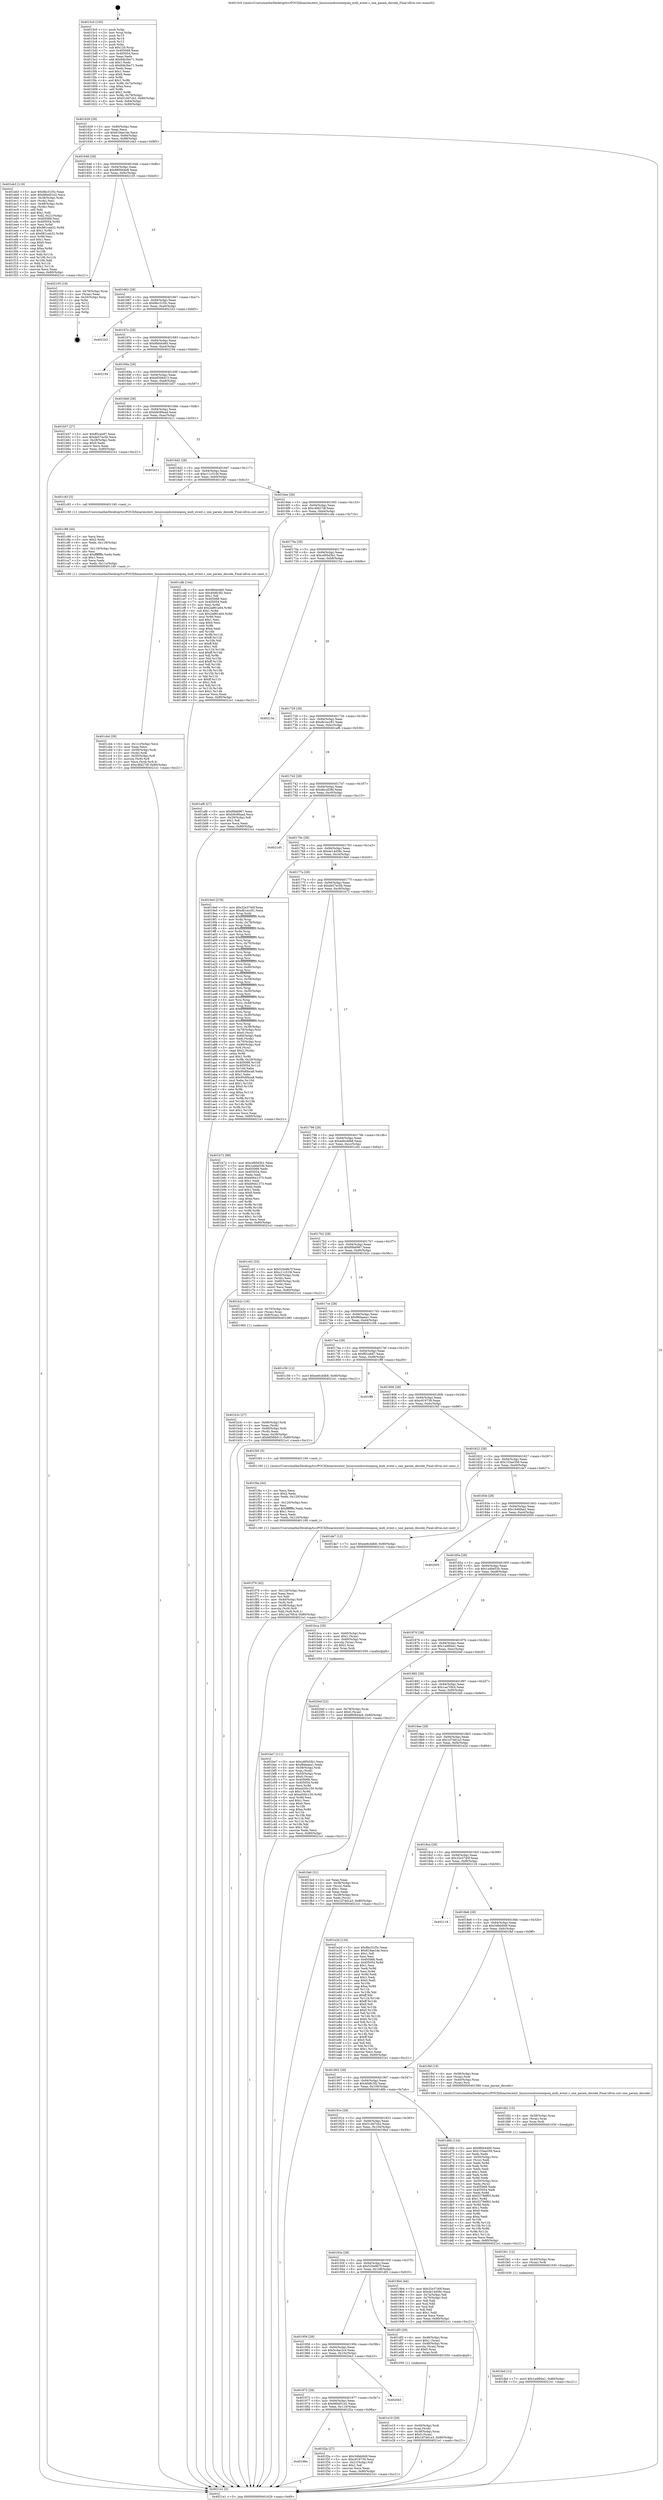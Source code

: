digraph "0x4015c0" {
  label = "0x4015c0 (/mnt/c/Users/mathe/Desktop/tcc/POCII/binaries/extr_linuxsoundcoreseqseq_midi_event.c_one_param_decode_Final-ollvm.out::main(0))"
  labelloc = "t"
  node[shape=record]

  Entry [label="",width=0.3,height=0.3,shape=circle,fillcolor=black,style=filled]
  "0x401629" [label="{
     0x401629 [29]\l
     | [instrs]\l
     &nbsp;&nbsp;0x401629 \<+3\>: mov -0x80(%rbp),%eax\l
     &nbsp;&nbsp;0x40162c \<+2\>: mov %eax,%ecx\l
     &nbsp;&nbsp;0x40162e \<+6\>: sub $0x818ae1de,%ecx\l
     &nbsp;&nbsp;0x401634 \<+6\>: mov %eax,-0x94(%rbp)\l
     &nbsp;&nbsp;0x40163a \<+6\>: mov %ecx,-0x98(%rbp)\l
     &nbsp;&nbsp;0x401640 \<+6\>: je 0000000000401eb3 \<main+0x8f3\>\l
  }"]
  "0x401eb3" [label="{
     0x401eb3 [119]\l
     | [instrs]\l
     &nbsp;&nbsp;0x401eb3 \<+5\>: mov $0x8bc31f3c,%eax\l
     &nbsp;&nbsp;0x401eb8 \<+5\>: mov $0x66bd51e2,%ecx\l
     &nbsp;&nbsp;0x401ebd \<+4\>: mov -0x38(%rbp),%rdx\l
     &nbsp;&nbsp;0x401ec1 \<+2\>: mov (%rdx),%esi\l
     &nbsp;&nbsp;0x401ec3 \<+4\>: mov -0x48(%rbp),%rdx\l
     &nbsp;&nbsp;0x401ec7 \<+2\>: cmp (%rdx),%esi\l
     &nbsp;&nbsp;0x401ec9 \<+4\>: setl %dil\l
     &nbsp;&nbsp;0x401ecd \<+4\>: and $0x1,%dil\l
     &nbsp;&nbsp;0x401ed1 \<+4\>: mov %dil,-0x21(%rbp)\l
     &nbsp;&nbsp;0x401ed5 \<+7\>: mov 0x405068,%esi\l
     &nbsp;&nbsp;0x401edc \<+8\>: mov 0x405054,%r8d\l
     &nbsp;&nbsp;0x401ee4 \<+3\>: mov %esi,%r9d\l
     &nbsp;&nbsp;0x401ee7 \<+7\>: add $0x981cab32,%r9d\l
     &nbsp;&nbsp;0x401eee \<+4\>: sub $0x1,%r9d\l
     &nbsp;&nbsp;0x401ef2 \<+7\>: sub $0x981cab32,%r9d\l
     &nbsp;&nbsp;0x401ef9 \<+4\>: imul %r9d,%esi\l
     &nbsp;&nbsp;0x401efd \<+3\>: and $0x1,%esi\l
     &nbsp;&nbsp;0x401f00 \<+3\>: cmp $0x0,%esi\l
     &nbsp;&nbsp;0x401f03 \<+4\>: sete %dil\l
     &nbsp;&nbsp;0x401f07 \<+4\>: cmp $0xa,%r8d\l
     &nbsp;&nbsp;0x401f0b \<+4\>: setl %r10b\l
     &nbsp;&nbsp;0x401f0f \<+3\>: mov %dil,%r11b\l
     &nbsp;&nbsp;0x401f12 \<+3\>: and %r10b,%r11b\l
     &nbsp;&nbsp;0x401f15 \<+3\>: xor %r10b,%dil\l
     &nbsp;&nbsp;0x401f18 \<+3\>: or %dil,%r11b\l
     &nbsp;&nbsp;0x401f1b \<+4\>: test $0x1,%r11b\l
     &nbsp;&nbsp;0x401f1f \<+3\>: cmovne %ecx,%eax\l
     &nbsp;&nbsp;0x401f22 \<+3\>: mov %eax,-0x80(%rbp)\l
     &nbsp;&nbsp;0x401f25 \<+5\>: jmp 00000000004021e1 \<main+0xc21\>\l
  }"]
  "0x401646" [label="{
     0x401646 [28]\l
     | [instrs]\l
     &nbsp;&nbsp;0x401646 \<+5\>: jmp 000000000040164b \<main+0x8b\>\l
     &nbsp;&nbsp;0x40164b \<+6\>: mov -0x94(%rbp),%eax\l
     &nbsp;&nbsp;0x401651 \<+5\>: sub $0x880944e8,%eax\l
     &nbsp;&nbsp;0x401656 \<+6\>: mov %eax,-0x9c(%rbp)\l
     &nbsp;&nbsp;0x40165c \<+6\>: je 0000000000402105 \<main+0xb45\>\l
  }"]
  Exit [label="",width=0.3,height=0.3,shape=circle,fillcolor=black,style=filled,peripheries=2]
  "0x402105" [label="{
     0x402105 [19]\l
     | [instrs]\l
     &nbsp;&nbsp;0x402105 \<+4\>: mov -0x78(%rbp),%rax\l
     &nbsp;&nbsp;0x402109 \<+2\>: mov (%rax),%eax\l
     &nbsp;&nbsp;0x40210b \<+4\>: lea -0x20(%rbp),%rsp\l
     &nbsp;&nbsp;0x40210f \<+1\>: pop %rbx\l
     &nbsp;&nbsp;0x402110 \<+2\>: pop %r12\l
     &nbsp;&nbsp;0x402112 \<+2\>: pop %r14\l
     &nbsp;&nbsp;0x402114 \<+2\>: pop %r15\l
     &nbsp;&nbsp;0x402116 \<+1\>: pop %rbp\l
     &nbsp;&nbsp;0x402117 \<+1\>: ret\l
  }"]
  "0x401662" [label="{
     0x401662 [28]\l
     | [instrs]\l
     &nbsp;&nbsp;0x401662 \<+5\>: jmp 0000000000401667 \<main+0xa7\>\l
     &nbsp;&nbsp;0x401667 \<+6\>: mov -0x94(%rbp),%eax\l
     &nbsp;&nbsp;0x40166d \<+5\>: sub $0x8bc31f3c,%eax\l
     &nbsp;&nbsp;0x401672 \<+6\>: mov %eax,-0xa0(%rbp)\l
     &nbsp;&nbsp;0x401678 \<+6\>: je 00000000004021b3 \<main+0xbf3\>\l
  }"]
  "0x401fed" [label="{
     0x401fed [12]\l
     | [instrs]\l
     &nbsp;&nbsp;0x401fed \<+7\>: movl $0x1a4f94a1,-0x80(%rbp)\l
     &nbsp;&nbsp;0x401ff4 \<+5\>: jmp 00000000004021e1 \<main+0xc21\>\l
  }"]
  "0x4021b3" [label="{
     0x4021b3\l
  }", style=dashed]
  "0x40167e" [label="{
     0x40167e [28]\l
     | [instrs]\l
     &nbsp;&nbsp;0x40167e \<+5\>: jmp 0000000000401683 \<main+0xc3\>\l
     &nbsp;&nbsp;0x401683 \<+6\>: mov -0x94(%rbp),%eax\l
     &nbsp;&nbsp;0x401689 \<+5\>: sub $0x9fd44460,%eax\l
     &nbsp;&nbsp;0x40168e \<+6\>: mov %eax,-0xa4(%rbp)\l
     &nbsp;&nbsp;0x401694 \<+6\>: je 0000000000402194 \<main+0xbd4\>\l
  }"]
  "0x401fe1" [label="{
     0x401fe1 [12]\l
     | [instrs]\l
     &nbsp;&nbsp;0x401fe1 \<+4\>: mov -0x40(%rbp),%rax\l
     &nbsp;&nbsp;0x401fe5 \<+3\>: mov (%rax),%rdi\l
     &nbsp;&nbsp;0x401fe8 \<+5\>: call 0000000000401030 \<free@plt\>\l
     | [calls]\l
     &nbsp;&nbsp;0x401030 \{1\} (unknown)\l
  }"]
  "0x402194" [label="{
     0x402194\l
  }", style=dashed]
  "0x40169a" [label="{
     0x40169a [28]\l
     | [instrs]\l
     &nbsp;&nbsp;0x40169a \<+5\>: jmp 000000000040169f \<main+0xdf\>\l
     &nbsp;&nbsp;0x40169f \<+6\>: mov -0x94(%rbp),%eax\l
     &nbsp;&nbsp;0x4016a5 \<+5\>: sub $0xb8566d13,%eax\l
     &nbsp;&nbsp;0x4016aa \<+6\>: mov %eax,-0xa8(%rbp)\l
     &nbsp;&nbsp;0x4016b0 \<+6\>: je 0000000000401b57 \<main+0x597\>\l
  }"]
  "0x401fd2" [label="{
     0x401fd2 [15]\l
     | [instrs]\l
     &nbsp;&nbsp;0x401fd2 \<+4\>: mov -0x58(%rbp),%rax\l
     &nbsp;&nbsp;0x401fd6 \<+3\>: mov (%rax),%rax\l
     &nbsp;&nbsp;0x401fd9 \<+3\>: mov %rax,%rdi\l
     &nbsp;&nbsp;0x401fdc \<+5\>: call 0000000000401030 \<free@plt\>\l
     | [calls]\l
     &nbsp;&nbsp;0x401030 \{1\} (unknown)\l
  }"]
  "0x401b57" [label="{
     0x401b57 [27]\l
     | [instrs]\l
     &nbsp;&nbsp;0x401b57 \<+5\>: mov $0xff2ceb87,%eax\l
     &nbsp;&nbsp;0x401b5c \<+5\>: mov $0xde57ec5b,%ecx\l
     &nbsp;&nbsp;0x401b61 \<+3\>: mov -0x28(%rbp),%edx\l
     &nbsp;&nbsp;0x401b64 \<+3\>: cmp $0x0,%edx\l
     &nbsp;&nbsp;0x401b67 \<+3\>: cmove %ecx,%eax\l
     &nbsp;&nbsp;0x401b6a \<+3\>: mov %eax,-0x80(%rbp)\l
     &nbsp;&nbsp;0x401b6d \<+5\>: jmp 00000000004021e1 \<main+0xc21\>\l
  }"]
  "0x4016b6" [label="{
     0x4016b6 [28]\l
     | [instrs]\l
     &nbsp;&nbsp;0x4016b6 \<+5\>: jmp 00000000004016bb \<main+0xfb\>\l
     &nbsp;&nbsp;0x4016bb \<+6\>: mov -0x94(%rbp),%eax\l
     &nbsp;&nbsp;0x4016c1 \<+5\>: sub $0xb9c89aad,%eax\l
     &nbsp;&nbsp;0x4016c6 \<+6\>: mov %eax,-0xac(%rbp)\l
     &nbsp;&nbsp;0x4016cc \<+6\>: je 0000000000401b11 \<main+0x551\>\l
  }"]
  "0x401f76" [label="{
     0x401f76 [42]\l
     | [instrs]\l
     &nbsp;&nbsp;0x401f76 \<+6\>: mov -0x124(%rbp),%ecx\l
     &nbsp;&nbsp;0x401f7c \<+3\>: imul %eax,%ecx\l
     &nbsp;&nbsp;0x401f7f \<+3\>: mov %cl,%dil\l
     &nbsp;&nbsp;0x401f82 \<+4\>: mov -0x40(%rbp),%r8\l
     &nbsp;&nbsp;0x401f86 \<+3\>: mov (%r8),%r8\l
     &nbsp;&nbsp;0x401f89 \<+4\>: mov -0x38(%rbp),%r9\l
     &nbsp;&nbsp;0x401f8d \<+3\>: movslq (%r9),%r9\l
     &nbsp;&nbsp;0x401f90 \<+4\>: mov %dil,(%r8,%r9,1)\l
     &nbsp;&nbsp;0x401f94 \<+7\>: movl $0x1aa70fc4,-0x80(%rbp)\l
     &nbsp;&nbsp;0x401f9b \<+5\>: jmp 00000000004021e1 \<main+0xc21\>\l
  }"]
  "0x401b11" [label="{
     0x401b11\l
  }", style=dashed]
  "0x4016d2" [label="{
     0x4016d2 [28]\l
     | [instrs]\l
     &nbsp;&nbsp;0x4016d2 \<+5\>: jmp 00000000004016d7 \<main+0x117\>\l
     &nbsp;&nbsp;0x4016d7 \<+6\>: mov -0x94(%rbp),%eax\l
     &nbsp;&nbsp;0x4016dd \<+5\>: sub $0xc11c51fd,%eax\l
     &nbsp;&nbsp;0x4016e2 \<+6\>: mov %eax,-0xb0(%rbp)\l
     &nbsp;&nbsp;0x4016e8 \<+6\>: je 0000000000401c83 \<main+0x6c3\>\l
  }"]
  "0x401f4a" [label="{
     0x401f4a [44]\l
     | [instrs]\l
     &nbsp;&nbsp;0x401f4a \<+2\>: xor %ecx,%ecx\l
     &nbsp;&nbsp;0x401f4c \<+5\>: mov $0x2,%edx\l
     &nbsp;&nbsp;0x401f51 \<+6\>: mov %edx,-0x120(%rbp)\l
     &nbsp;&nbsp;0x401f57 \<+1\>: cltd\l
     &nbsp;&nbsp;0x401f58 \<+6\>: mov -0x120(%rbp),%esi\l
     &nbsp;&nbsp;0x401f5e \<+2\>: idiv %esi\l
     &nbsp;&nbsp;0x401f60 \<+6\>: imul $0xfffffffe,%edx,%edx\l
     &nbsp;&nbsp;0x401f66 \<+3\>: sub $0x1,%ecx\l
     &nbsp;&nbsp;0x401f69 \<+2\>: sub %ecx,%edx\l
     &nbsp;&nbsp;0x401f6b \<+6\>: mov %edx,-0x124(%rbp)\l
     &nbsp;&nbsp;0x401f71 \<+5\>: call 0000000000401160 \<next_i\>\l
     | [calls]\l
     &nbsp;&nbsp;0x401160 \{1\} (/mnt/c/Users/mathe/Desktop/tcc/POCII/binaries/extr_linuxsoundcoreseqseq_midi_event.c_one_param_decode_Final-ollvm.out::next_i)\l
  }"]
  "0x401c83" [label="{
     0x401c83 [5]\l
     | [instrs]\l
     &nbsp;&nbsp;0x401c83 \<+5\>: call 0000000000401160 \<next_i\>\l
     | [calls]\l
     &nbsp;&nbsp;0x401160 \{1\} (/mnt/c/Users/mathe/Desktop/tcc/POCII/binaries/extr_linuxsoundcoreseqseq_midi_event.c_one_param_decode_Final-ollvm.out::next_i)\l
  }"]
  "0x4016ee" [label="{
     0x4016ee [28]\l
     | [instrs]\l
     &nbsp;&nbsp;0x4016ee \<+5\>: jmp 00000000004016f3 \<main+0x133\>\l
     &nbsp;&nbsp;0x4016f3 \<+6\>: mov -0x94(%rbp),%eax\l
     &nbsp;&nbsp;0x4016f9 \<+5\>: sub $0xc4fd27df,%eax\l
     &nbsp;&nbsp;0x4016fe \<+6\>: mov %eax,-0xb4(%rbp)\l
     &nbsp;&nbsp;0x401704 \<+6\>: je 0000000000401cdb \<main+0x71b\>\l
  }"]
  "0x40198e" [label="{
     0x40198e\l
  }", style=dashed]
  "0x401cdb" [label="{
     0x401cdb [144]\l
     | [instrs]\l
     &nbsp;&nbsp;0x401cdb \<+5\>: mov $0x9fd44460,%eax\l
     &nbsp;&nbsp;0x401ce0 \<+5\>: mov $0x40dfc3f2,%ecx\l
     &nbsp;&nbsp;0x401ce5 \<+2\>: mov $0x1,%dl\l
     &nbsp;&nbsp;0x401ce7 \<+7\>: mov 0x405068,%esi\l
     &nbsp;&nbsp;0x401cee \<+7\>: mov 0x405054,%edi\l
     &nbsp;&nbsp;0x401cf5 \<+3\>: mov %esi,%r8d\l
     &nbsp;&nbsp;0x401cf8 \<+7\>: add $0x2a861a04,%r8d\l
     &nbsp;&nbsp;0x401cff \<+4\>: sub $0x1,%r8d\l
     &nbsp;&nbsp;0x401d03 \<+7\>: sub $0x2a861a04,%r8d\l
     &nbsp;&nbsp;0x401d0a \<+4\>: imul %r8d,%esi\l
     &nbsp;&nbsp;0x401d0e \<+3\>: and $0x1,%esi\l
     &nbsp;&nbsp;0x401d11 \<+3\>: cmp $0x0,%esi\l
     &nbsp;&nbsp;0x401d14 \<+4\>: sete %r9b\l
     &nbsp;&nbsp;0x401d18 \<+3\>: cmp $0xa,%edi\l
     &nbsp;&nbsp;0x401d1b \<+4\>: setl %r10b\l
     &nbsp;&nbsp;0x401d1f \<+3\>: mov %r9b,%r11b\l
     &nbsp;&nbsp;0x401d22 \<+4\>: xor $0xff,%r11b\l
     &nbsp;&nbsp;0x401d26 \<+3\>: mov %r10b,%bl\l
     &nbsp;&nbsp;0x401d29 \<+3\>: xor $0xff,%bl\l
     &nbsp;&nbsp;0x401d2c \<+3\>: xor $0x1,%dl\l
     &nbsp;&nbsp;0x401d2f \<+3\>: mov %r11b,%r14b\l
     &nbsp;&nbsp;0x401d32 \<+4\>: and $0xff,%r14b\l
     &nbsp;&nbsp;0x401d36 \<+3\>: and %dl,%r9b\l
     &nbsp;&nbsp;0x401d39 \<+3\>: mov %bl,%r15b\l
     &nbsp;&nbsp;0x401d3c \<+4\>: and $0xff,%r15b\l
     &nbsp;&nbsp;0x401d40 \<+3\>: and %dl,%r10b\l
     &nbsp;&nbsp;0x401d43 \<+3\>: or %r9b,%r14b\l
     &nbsp;&nbsp;0x401d46 \<+3\>: or %r10b,%r15b\l
     &nbsp;&nbsp;0x401d49 \<+3\>: xor %r15b,%r14b\l
     &nbsp;&nbsp;0x401d4c \<+3\>: or %bl,%r11b\l
     &nbsp;&nbsp;0x401d4f \<+4\>: xor $0xff,%r11b\l
     &nbsp;&nbsp;0x401d53 \<+3\>: or $0x1,%dl\l
     &nbsp;&nbsp;0x401d56 \<+3\>: and %dl,%r11b\l
     &nbsp;&nbsp;0x401d59 \<+3\>: or %r11b,%r14b\l
     &nbsp;&nbsp;0x401d5c \<+4\>: test $0x1,%r14b\l
     &nbsp;&nbsp;0x401d60 \<+3\>: cmovne %ecx,%eax\l
     &nbsp;&nbsp;0x401d63 \<+3\>: mov %eax,-0x80(%rbp)\l
     &nbsp;&nbsp;0x401d66 \<+5\>: jmp 00000000004021e1 \<main+0xc21\>\l
  }"]
  "0x40170a" [label="{
     0x40170a [28]\l
     | [instrs]\l
     &nbsp;&nbsp;0x40170a \<+5\>: jmp 000000000040170f \<main+0x14f\>\l
     &nbsp;&nbsp;0x40170f \<+6\>: mov -0x94(%rbp),%eax\l
     &nbsp;&nbsp;0x401715 \<+5\>: sub $0xcd95d3b1,%eax\l
     &nbsp;&nbsp;0x40171a \<+6\>: mov %eax,-0xb8(%rbp)\l
     &nbsp;&nbsp;0x401720 \<+6\>: je 000000000040215a \<main+0xb9a\>\l
  }"]
  "0x401f2a" [label="{
     0x401f2a [27]\l
     | [instrs]\l
     &nbsp;&nbsp;0x401f2a \<+5\>: mov $0x34feb949,%eax\l
     &nbsp;&nbsp;0x401f2f \<+5\>: mov $0xc919739,%ecx\l
     &nbsp;&nbsp;0x401f34 \<+3\>: mov -0x21(%rbp),%dl\l
     &nbsp;&nbsp;0x401f37 \<+3\>: test $0x1,%dl\l
     &nbsp;&nbsp;0x401f3a \<+3\>: cmovne %ecx,%eax\l
     &nbsp;&nbsp;0x401f3d \<+3\>: mov %eax,-0x80(%rbp)\l
     &nbsp;&nbsp;0x401f40 \<+5\>: jmp 00000000004021e1 \<main+0xc21\>\l
  }"]
  "0x40215a" [label="{
     0x40215a\l
  }", style=dashed]
  "0x401726" [label="{
     0x401726 [28]\l
     | [instrs]\l
     &nbsp;&nbsp;0x401726 \<+5\>: jmp 000000000040172b \<main+0x16b\>\l
     &nbsp;&nbsp;0x40172b \<+6\>: mov -0x94(%rbp),%eax\l
     &nbsp;&nbsp;0x401731 \<+5\>: sub $0xdb1ecc81,%eax\l
     &nbsp;&nbsp;0x401736 \<+6\>: mov %eax,-0xbc(%rbp)\l
     &nbsp;&nbsp;0x40173c \<+6\>: je 0000000000401af6 \<main+0x536\>\l
  }"]
  "0x401972" [label="{
     0x401972 [28]\l
     | [instrs]\l
     &nbsp;&nbsp;0x401972 \<+5\>: jmp 0000000000401977 \<main+0x3b7\>\l
     &nbsp;&nbsp;0x401977 \<+6\>: mov -0x94(%rbp),%eax\l
     &nbsp;&nbsp;0x40197d \<+5\>: sub $0x66bd51e2,%eax\l
     &nbsp;&nbsp;0x401982 \<+6\>: mov %eax,-0x110(%rbp)\l
     &nbsp;&nbsp;0x401988 \<+6\>: je 0000000000401f2a \<main+0x96a\>\l
  }"]
  "0x401af6" [label="{
     0x401af6 [27]\l
     | [instrs]\l
     &nbsp;&nbsp;0x401af6 \<+5\>: mov $0xf0fa6967,%eax\l
     &nbsp;&nbsp;0x401afb \<+5\>: mov $0xb9c89aad,%ecx\l
     &nbsp;&nbsp;0x401b00 \<+3\>: mov -0x29(%rbp),%dl\l
     &nbsp;&nbsp;0x401b03 \<+3\>: test $0x1,%dl\l
     &nbsp;&nbsp;0x401b06 \<+3\>: cmovne %ecx,%eax\l
     &nbsp;&nbsp;0x401b09 \<+3\>: mov %eax,-0x80(%rbp)\l
     &nbsp;&nbsp;0x401b0c \<+5\>: jmp 00000000004021e1 \<main+0xc21\>\l
  }"]
  "0x401742" [label="{
     0x401742 [28]\l
     | [instrs]\l
     &nbsp;&nbsp;0x401742 \<+5\>: jmp 0000000000401747 \<main+0x187\>\l
     &nbsp;&nbsp;0x401747 \<+6\>: mov -0x94(%rbp),%eax\l
     &nbsp;&nbsp;0x40174d \<+5\>: sub $0xdbccf29d,%eax\l
     &nbsp;&nbsp;0x401752 \<+6\>: mov %eax,-0xc0(%rbp)\l
     &nbsp;&nbsp;0x401758 \<+6\>: je 00000000004021d5 \<main+0xc15\>\l
  }"]
  "0x4020e3" [label="{
     0x4020e3\l
  }", style=dashed]
  "0x4021d5" [label="{
     0x4021d5\l
  }", style=dashed]
  "0x40175e" [label="{
     0x40175e [28]\l
     | [instrs]\l
     &nbsp;&nbsp;0x40175e \<+5\>: jmp 0000000000401763 \<main+0x1a3\>\l
     &nbsp;&nbsp;0x401763 \<+6\>: mov -0x94(%rbp),%eax\l
     &nbsp;&nbsp;0x401769 \<+5\>: sub $0xde14d58c,%eax\l
     &nbsp;&nbsp;0x40176e \<+6\>: mov %eax,-0xc4(%rbp)\l
     &nbsp;&nbsp;0x401774 \<+6\>: je 00000000004019e0 \<main+0x420\>\l
  }"]
  "0x401e10" [label="{
     0x401e10 [29]\l
     | [instrs]\l
     &nbsp;&nbsp;0x401e10 \<+4\>: mov -0x40(%rbp),%rdi\l
     &nbsp;&nbsp;0x401e14 \<+3\>: mov %rax,(%rdi)\l
     &nbsp;&nbsp;0x401e17 \<+4\>: mov -0x38(%rbp),%rax\l
     &nbsp;&nbsp;0x401e1b \<+6\>: movl $0x0,(%rax)\l
     &nbsp;&nbsp;0x401e21 \<+7\>: movl $0x1d7dd1a3,-0x80(%rbp)\l
     &nbsp;&nbsp;0x401e28 \<+5\>: jmp 00000000004021e1 \<main+0xc21\>\l
  }"]
  "0x4019e0" [label="{
     0x4019e0 [278]\l
     | [instrs]\l
     &nbsp;&nbsp;0x4019e0 \<+5\>: mov $0x32e3740f,%eax\l
     &nbsp;&nbsp;0x4019e5 \<+5\>: mov $0xdb1ecc81,%ecx\l
     &nbsp;&nbsp;0x4019ea \<+3\>: mov %rsp,%rdx\l
     &nbsp;&nbsp;0x4019ed \<+4\>: add $0xfffffffffffffff0,%rdx\l
     &nbsp;&nbsp;0x4019f1 \<+3\>: mov %rdx,%rsp\l
     &nbsp;&nbsp;0x4019f4 \<+4\>: mov %rdx,-0x78(%rbp)\l
     &nbsp;&nbsp;0x4019f8 \<+3\>: mov %rsp,%rdx\l
     &nbsp;&nbsp;0x4019fb \<+4\>: add $0xfffffffffffffff0,%rdx\l
     &nbsp;&nbsp;0x4019ff \<+3\>: mov %rdx,%rsp\l
     &nbsp;&nbsp;0x401a02 \<+3\>: mov %rsp,%rsi\l
     &nbsp;&nbsp;0x401a05 \<+4\>: add $0xfffffffffffffff0,%rsi\l
     &nbsp;&nbsp;0x401a09 \<+3\>: mov %rsi,%rsp\l
     &nbsp;&nbsp;0x401a0c \<+4\>: mov %rsi,-0x70(%rbp)\l
     &nbsp;&nbsp;0x401a10 \<+3\>: mov %rsp,%rsi\l
     &nbsp;&nbsp;0x401a13 \<+4\>: add $0xfffffffffffffff0,%rsi\l
     &nbsp;&nbsp;0x401a17 \<+3\>: mov %rsi,%rsp\l
     &nbsp;&nbsp;0x401a1a \<+4\>: mov %rsi,-0x68(%rbp)\l
     &nbsp;&nbsp;0x401a1e \<+3\>: mov %rsp,%rsi\l
     &nbsp;&nbsp;0x401a21 \<+4\>: add $0xfffffffffffffff0,%rsi\l
     &nbsp;&nbsp;0x401a25 \<+3\>: mov %rsi,%rsp\l
     &nbsp;&nbsp;0x401a28 \<+4\>: mov %rsi,-0x60(%rbp)\l
     &nbsp;&nbsp;0x401a2c \<+3\>: mov %rsp,%rsi\l
     &nbsp;&nbsp;0x401a2f \<+4\>: add $0xfffffffffffffff0,%rsi\l
     &nbsp;&nbsp;0x401a33 \<+3\>: mov %rsi,%rsp\l
     &nbsp;&nbsp;0x401a36 \<+4\>: mov %rsi,-0x58(%rbp)\l
     &nbsp;&nbsp;0x401a3a \<+3\>: mov %rsp,%rsi\l
     &nbsp;&nbsp;0x401a3d \<+4\>: add $0xfffffffffffffff0,%rsi\l
     &nbsp;&nbsp;0x401a41 \<+3\>: mov %rsi,%rsp\l
     &nbsp;&nbsp;0x401a44 \<+4\>: mov %rsi,-0x50(%rbp)\l
     &nbsp;&nbsp;0x401a48 \<+3\>: mov %rsp,%rsi\l
     &nbsp;&nbsp;0x401a4b \<+4\>: add $0xfffffffffffffff0,%rsi\l
     &nbsp;&nbsp;0x401a4f \<+3\>: mov %rsi,%rsp\l
     &nbsp;&nbsp;0x401a52 \<+4\>: mov %rsi,-0x48(%rbp)\l
     &nbsp;&nbsp;0x401a56 \<+3\>: mov %rsp,%rsi\l
     &nbsp;&nbsp;0x401a59 \<+4\>: add $0xfffffffffffffff0,%rsi\l
     &nbsp;&nbsp;0x401a5d \<+3\>: mov %rsi,%rsp\l
     &nbsp;&nbsp;0x401a60 \<+4\>: mov %rsi,-0x40(%rbp)\l
     &nbsp;&nbsp;0x401a64 \<+3\>: mov %rsp,%rsi\l
     &nbsp;&nbsp;0x401a67 \<+4\>: add $0xfffffffffffffff0,%rsi\l
     &nbsp;&nbsp;0x401a6b \<+3\>: mov %rsi,%rsp\l
     &nbsp;&nbsp;0x401a6e \<+4\>: mov %rsi,-0x38(%rbp)\l
     &nbsp;&nbsp;0x401a72 \<+4\>: mov -0x78(%rbp),%rsi\l
     &nbsp;&nbsp;0x401a76 \<+6\>: movl $0x0,(%rsi)\l
     &nbsp;&nbsp;0x401a7c \<+6\>: mov -0x84(%rbp),%edi\l
     &nbsp;&nbsp;0x401a82 \<+2\>: mov %edi,(%rdx)\l
     &nbsp;&nbsp;0x401a84 \<+4\>: mov -0x70(%rbp),%rsi\l
     &nbsp;&nbsp;0x401a88 \<+7\>: mov -0x90(%rbp),%r8\l
     &nbsp;&nbsp;0x401a8f \<+3\>: mov %r8,(%rsi)\l
     &nbsp;&nbsp;0x401a92 \<+3\>: cmpl $0x2,(%rdx)\l
     &nbsp;&nbsp;0x401a95 \<+4\>: setne %r9b\l
     &nbsp;&nbsp;0x401a99 \<+4\>: and $0x1,%r9b\l
     &nbsp;&nbsp;0x401a9d \<+4\>: mov %r9b,-0x29(%rbp)\l
     &nbsp;&nbsp;0x401aa1 \<+8\>: mov 0x405068,%r10d\l
     &nbsp;&nbsp;0x401aa9 \<+8\>: mov 0x405054,%r11d\l
     &nbsp;&nbsp;0x401ab1 \<+3\>: mov %r10d,%ebx\l
     &nbsp;&nbsp;0x401ab4 \<+6\>: sub $0x95d0bca8,%ebx\l
     &nbsp;&nbsp;0x401aba \<+3\>: sub $0x1,%ebx\l
     &nbsp;&nbsp;0x401abd \<+6\>: add $0x95d0bca8,%ebx\l
     &nbsp;&nbsp;0x401ac3 \<+4\>: imul %ebx,%r10d\l
     &nbsp;&nbsp;0x401ac7 \<+4\>: and $0x1,%r10d\l
     &nbsp;&nbsp;0x401acb \<+4\>: cmp $0x0,%r10d\l
     &nbsp;&nbsp;0x401acf \<+4\>: sete %r9b\l
     &nbsp;&nbsp;0x401ad3 \<+4\>: cmp $0xa,%r11d\l
     &nbsp;&nbsp;0x401ad7 \<+4\>: setl %r14b\l
     &nbsp;&nbsp;0x401adb \<+3\>: mov %r9b,%r15b\l
     &nbsp;&nbsp;0x401ade \<+3\>: and %r14b,%r15b\l
     &nbsp;&nbsp;0x401ae1 \<+3\>: xor %r14b,%r9b\l
     &nbsp;&nbsp;0x401ae4 \<+3\>: or %r9b,%r15b\l
     &nbsp;&nbsp;0x401ae7 \<+4\>: test $0x1,%r15b\l
     &nbsp;&nbsp;0x401aeb \<+3\>: cmovne %ecx,%eax\l
     &nbsp;&nbsp;0x401aee \<+3\>: mov %eax,-0x80(%rbp)\l
     &nbsp;&nbsp;0x401af1 \<+5\>: jmp 00000000004021e1 \<main+0xc21\>\l
  }"]
  "0x40177a" [label="{
     0x40177a [28]\l
     | [instrs]\l
     &nbsp;&nbsp;0x40177a \<+5\>: jmp 000000000040177f \<main+0x1bf\>\l
     &nbsp;&nbsp;0x40177f \<+6\>: mov -0x94(%rbp),%eax\l
     &nbsp;&nbsp;0x401785 \<+5\>: sub $0xde57ec5b,%eax\l
     &nbsp;&nbsp;0x40178a \<+6\>: mov %eax,-0xc8(%rbp)\l
     &nbsp;&nbsp;0x401790 \<+6\>: je 0000000000401b72 \<main+0x5b2\>\l
  }"]
  "0x401956" [label="{
     0x401956 [28]\l
     | [instrs]\l
     &nbsp;&nbsp;0x401956 \<+5\>: jmp 000000000040195b \<main+0x39b\>\l
     &nbsp;&nbsp;0x40195b \<+6\>: mov -0x94(%rbp),%eax\l
     &nbsp;&nbsp;0x401961 \<+5\>: sub $0x5c4ac2c4,%eax\l
     &nbsp;&nbsp;0x401966 \<+6\>: mov %eax,-0x10c(%rbp)\l
     &nbsp;&nbsp;0x40196c \<+6\>: je 00000000004020e3 \<main+0xb23\>\l
  }"]
  "0x401b72" [label="{
     0x401b72 [88]\l
     | [instrs]\l
     &nbsp;&nbsp;0x401b72 \<+5\>: mov $0xcd95d3b1,%eax\l
     &nbsp;&nbsp;0x401b77 \<+5\>: mov $0x1a4be53b,%ecx\l
     &nbsp;&nbsp;0x401b7c \<+7\>: mov 0x405068,%edx\l
     &nbsp;&nbsp;0x401b83 \<+7\>: mov 0x405054,%esi\l
     &nbsp;&nbsp;0x401b8a \<+2\>: mov %edx,%edi\l
     &nbsp;&nbsp;0x401b8c \<+6\>: add $0xb9441373,%edi\l
     &nbsp;&nbsp;0x401b92 \<+3\>: sub $0x1,%edi\l
     &nbsp;&nbsp;0x401b95 \<+6\>: sub $0xb9441373,%edi\l
     &nbsp;&nbsp;0x401b9b \<+3\>: imul %edi,%edx\l
     &nbsp;&nbsp;0x401b9e \<+3\>: and $0x1,%edx\l
     &nbsp;&nbsp;0x401ba1 \<+3\>: cmp $0x0,%edx\l
     &nbsp;&nbsp;0x401ba4 \<+4\>: sete %r8b\l
     &nbsp;&nbsp;0x401ba8 \<+3\>: cmp $0xa,%esi\l
     &nbsp;&nbsp;0x401bab \<+4\>: setl %r9b\l
     &nbsp;&nbsp;0x401baf \<+3\>: mov %r8b,%r10b\l
     &nbsp;&nbsp;0x401bb2 \<+3\>: and %r9b,%r10b\l
     &nbsp;&nbsp;0x401bb5 \<+3\>: xor %r9b,%r8b\l
     &nbsp;&nbsp;0x401bb8 \<+3\>: or %r8b,%r10b\l
     &nbsp;&nbsp;0x401bbb \<+4\>: test $0x1,%r10b\l
     &nbsp;&nbsp;0x401bbf \<+3\>: cmovne %ecx,%eax\l
     &nbsp;&nbsp;0x401bc2 \<+3\>: mov %eax,-0x80(%rbp)\l
     &nbsp;&nbsp;0x401bc5 \<+5\>: jmp 00000000004021e1 \<main+0xc21\>\l
  }"]
  "0x401796" [label="{
     0x401796 [28]\l
     | [instrs]\l
     &nbsp;&nbsp;0x401796 \<+5\>: jmp 000000000040179b \<main+0x1db\>\l
     &nbsp;&nbsp;0x40179b \<+6\>: mov -0x94(%rbp),%eax\l
     &nbsp;&nbsp;0x4017a1 \<+5\>: sub $0xee6cddb8,%eax\l
     &nbsp;&nbsp;0x4017a6 \<+6\>: mov %eax,-0xcc(%rbp)\l
     &nbsp;&nbsp;0x4017ac \<+6\>: je 0000000000401c62 \<main+0x6a2\>\l
  }"]
  "0x401df3" [label="{
     0x401df3 [29]\l
     | [instrs]\l
     &nbsp;&nbsp;0x401df3 \<+4\>: mov -0x48(%rbp),%rax\l
     &nbsp;&nbsp;0x401df7 \<+6\>: movl $0x1,(%rax)\l
     &nbsp;&nbsp;0x401dfd \<+4\>: mov -0x48(%rbp),%rax\l
     &nbsp;&nbsp;0x401e01 \<+3\>: movslq (%rax),%rax\l
     &nbsp;&nbsp;0x401e04 \<+4\>: shl $0x0,%rax\l
     &nbsp;&nbsp;0x401e08 \<+3\>: mov %rax,%rdi\l
     &nbsp;&nbsp;0x401e0b \<+5\>: call 0000000000401050 \<malloc@plt\>\l
     | [calls]\l
     &nbsp;&nbsp;0x401050 \{1\} (unknown)\l
  }"]
  "0x401c62" [label="{
     0x401c62 [33]\l
     | [instrs]\l
     &nbsp;&nbsp;0x401c62 \<+5\>: mov $0x520e9b7f,%eax\l
     &nbsp;&nbsp;0x401c67 \<+5\>: mov $0xc11c51fd,%ecx\l
     &nbsp;&nbsp;0x401c6c \<+4\>: mov -0x50(%rbp),%rdx\l
     &nbsp;&nbsp;0x401c70 \<+2\>: mov (%rdx),%esi\l
     &nbsp;&nbsp;0x401c72 \<+4\>: mov -0x60(%rbp),%rdx\l
     &nbsp;&nbsp;0x401c76 \<+2\>: cmp (%rdx),%esi\l
     &nbsp;&nbsp;0x401c78 \<+3\>: cmovl %ecx,%eax\l
     &nbsp;&nbsp;0x401c7b \<+3\>: mov %eax,-0x80(%rbp)\l
     &nbsp;&nbsp;0x401c7e \<+5\>: jmp 00000000004021e1 \<main+0xc21\>\l
  }"]
  "0x4017b2" [label="{
     0x4017b2 [28]\l
     | [instrs]\l
     &nbsp;&nbsp;0x4017b2 \<+5\>: jmp 00000000004017b7 \<main+0x1f7\>\l
     &nbsp;&nbsp;0x4017b7 \<+6\>: mov -0x94(%rbp),%eax\l
     &nbsp;&nbsp;0x4017bd \<+5\>: sub $0xf0fa6967,%eax\l
     &nbsp;&nbsp;0x4017c2 \<+6\>: mov %eax,-0xd0(%rbp)\l
     &nbsp;&nbsp;0x4017c8 \<+6\>: je 0000000000401b2c \<main+0x56c\>\l
  }"]
  "0x401cb4" [label="{
     0x401cb4 [39]\l
     | [instrs]\l
     &nbsp;&nbsp;0x401cb4 \<+6\>: mov -0x11c(%rbp),%ecx\l
     &nbsp;&nbsp;0x401cba \<+3\>: imul %eax,%ecx\l
     &nbsp;&nbsp;0x401cbd \<+4\>: mov -0x58(%rbp),%rdi\l
     &nbsp;&nbsp;0x401cc1 \<+3\>: mov (%rdi),%rdi\l
     &nbsp;&nbsp;0x401cc4 \<+4\>: mov -0x50(%rbp),%r8\l
     &nbsp;&nbsp;0x401cc8 \<+3\>: movslq (%r8),%r8\l
     &nbsp;&nbsp;0x401ccb \<+4\>: mov %ecx,(%rdi,%r8,4)\l
     &nbsp;&nbsp;0x401ccf \<+7\>: movl $0xc4fd27df,-0x80(%rbp)\l
     &nbsp;&nbsp;0x401cd6 \<+5\>: jmp 00000000004021e1 \<main+0xc21\>\l
  }"]
  "0x401b2c" [label="{
     0x401b2c [16]\l
     | [instrs]\l
     &nbsp;&nbsp;0x401b2c \<+4\>: mov -0x70(%rbp),%rax\l
     &nbsp;&nbsp;0x401b30 \<+3\>: mov (%rax),%rax\l
     &nbsp;&nbsp;0x401b33 \<+4\>: mov 0x8(%rax),%rdi\l
     &nbsp;&nbsp;0x401b37 \<+5\>: call 0000000000401060 \<atoi@plt\>\l
     | [calls]\l
     &nbsp;&nbsp;0x401060 \{1\} (unknown)\l
  }"]
  "0x4017ce" [label="{
     0x4017ce [28]\l
     | [instrs]\l
     &nbsp;&nbsp;0x4017ce \<+5\>: jmp 00000000004017d3 \<main+0x213\>\l
     &nbsp;&nbsp;0x4017d3 \<+6\>: mov -0x94(%rbp),%eax\l
     &nbsp;&nbsp;0x4017d9 \<+5\>: sub $0xf8daaea1,%eax\l
     &nbsp;&nbsp;0x4017de \<+6\>: mov %eax,-0xd4(%rbp)\l
     &nbsp;&nbsp;0x4017e4 \<+6\>: je 0000000000401c56 \<main+0x696\>\l
  }"]
  "0x401c88" [label="{
     0x401c88 [44]\l
     | [instrs]\l
     &nbsp;&nbsp;0x401c88 \<+2\>: xor %ecx,%ecx\l
     &nbsp;&nbsp;0x401c8a \<+5\>: mov $0x2,%edx\l
     &nbsp;&nbsp;0x401c8f \<+6\>: mov %edx,-0x118(%rbp)\l
     &nbsp;&nbsp;0x401c95 \<+1\>: cltd\l
     &nbsp;&nbsp;0x401c96 \<+6\>: mov -0x118(%rbp),%esi\l
     &nbsp;&nbsp;0x401c9c \<+2\>: idiv %esi\l
     &nbsp;&nbsp;0x401c9e \<+6\>: imul $0xfffffffe,%edx,%edx\l
     &nbsp;&nbsp;0x401ca4 \<+3\>: sub $0x1,%ecx\l
     &nbsp;&nbsp;0x401ca7 \<+2\>: sub %ecx,%edx\l
     &nbsp;&nbsp;0x401ca9 \<+6\>: mov %edx,-0x11c(%rbp)\l
     &nbsp;&nbsp;0x401caf \<+5\>: call 0000000000401160 \<next_i\>\l
     | [calls]\l
     &nbsp;&nbsp;0x401160 \{1\} (/mnt/c/Users/mathe/Desktop/tcc/POCII/binaries/extr_linuxsoundcoreseqseq_midi_event.c_one_param_decode_Final-ollvm.out::next_i)\l
  }"]
  "0x401c56" [label="{
     0x401c56 [12]\l
     | [instrs]\l
     &nbsp;&nbsp;0x401c56 \<+7\>: movl $0xee6cddb8,-0x80(%rbp)\l
     &nbsp;&nbsp;0x401c5d \<+5\>: jmp 00000000004021e1 \<main+0xc21\>\l
  }"]
  "0x4017ea" [label="{
     0x4017ea [28]\l
     | [instrs]\l
     &nbsp;&nbsp;0x4017ea \<+5\>: jmp 00000000004017ef \<main+0x22f\>\l
     &nbsp;&nbsp;0x4017ef \<+6\>: mov -0x94(%rbp),%eax\l
     &nbsp;&nbsp;0x4017f5 \<+5\>: sub $0xff2ceb87,%eax\l
     &nbsp;&nbsp;0x4017fa \<+6\>: mov %eax,-0xd8(%rbp)\l
     &nbsp;&nbsp;0x401800 \<+6\>: je 0000000000401ff9 \<main+0xa39\>\l
  }"]
  "0x401be7" [label="{
     0x401be7 [111]\l
     | [instrs]\l
     &nbsp;&nbsp;0x401be7 \<+5\>: mov $0xcd95d3b1,%ecx\l
     &nbsp;&nbsp;0x401bec \<+5\>: mov $0xf8daaea1,%edx\l
     &nbsp;&nbsp;0x401bf1 \<+4\>: mov -0x58(%rbp),%rdi\l
     &nbsp;&nbsp;0x401bf5 \<+3\>: mov %rax,(%rdi)\l
     &nbsp;&nbsp;0x401bf8 \<+4\>: mov -0x50(%rbp),%rax\l
     &nbsp;&nbsp;0x401bfc \<+6\>: movl $0x0,(%rax)\l
     &nbsp;&nbsp;0x401c02 \<+7\>: mov 0x405068,%esi\l
     &nbsp;&nbsp;0x401c09 \<+8\>: mov 0x405054,%r8d\l
     &nbsp;&nbsp;0x401c11 \<+3\>: mov %esi,%r9d\l
     &nbsp;&nbsp;0x401c14 \<+7\>: add $0xed30c150,%r9d\l
     &nbsp;&nbsp;0x401c1b \<+4\>: sub $0x1,%r9d\l
     &nbsp;&nbsp;0x401c1f \<+7\>: sub $0xed30c150,%r9d\l
     &nbsp;&nbsp;0x401c26 \<+4\>: imul %r9d,%esi\l
     &nbsp;&nbsp;0x401c2a \<+3\>: and $0x1,%esi\l
     &nbsp;&nbsp;0x401c2d \<+3\>: cmp $0x0,%esi\l
     &nbsp;&nbsp;0x401c30 \<+4\>: sete %r10b\l
     &nbsp;&nbsp;0x401c34 \<+4\>: cmp $0xa,%r8d\l
     &nbsp;&nbsp;0x401c38 \<+4\>: setl %r11b\l
     &nbsp;&nbsp;0x401c3c \<+3\>: mov %r10b,%bl\l
     &nbsp;&nbsp;0x401c3f \<+3\>: and %r11b,%bl\l
     &nbsp;&nbsp;0x401c42 \<+3\>: xor %r11b,%r10b\l
     &nbsp;&nbsp;0x401c45 \<+3\>: or %r10b,%bl\l
     &nbsp;&nbsp;0x401c48 \<+3\>: test $0x1,%bl\l
     &nbsp;&nbsp;0x401c4b \<+3\>: cmovne %edx,%ecx\l
     &nbsp;&nbsp;0x401c4e \<+3\>: mov %ecx,-0x80(%rbp)\l
     &nbsp;&nbsp;0x401c51 \<+5\>: jmp 00000000004021e1 \<main+0xc21\>\l
  }"]
  "0x401ff9" [label="{
     0x401ff9\l
  }", style=dashed]
  "0x401806" [label="{
     0x401806 [28]\l
     | [instrs]\l
     &nbsp;&nbsp;0x401806 \<+5\>: jmp 000000000040180b \<main+0x24b\>\l
     &nbsp;&nbsp;0x40180b \<+6\>: mov -0x94(%rbp),%eax\l
     &nbsp;&nbsp;0x401811 \<+5\>: sub $0xc919739,%eax\l
     &nbsp;&nbsp;0x401816 \<+6\>: mov %eax,-0xdc(%rbp)\l
     &nbsp;&nbsp;0x40181c \<+6\>: je 0000000000401f45 \<main+0x985\>\l
  }"]
  "0x401b3c" [label="{
     0x401b3c [27]\l
     | [instrs]\l
     &nbsp;&nbsp;0x401b3c \<+4\>: mov -0x68(%rbp),%rdi\l
     &nbsp;&nbsp;0x401b40 \<+2\>: mov %eax,(%rdi)\l
     &nbsp;&nbsp;0x401b42 \<+4\>: mov -0x68(%rbp),%rdi\l
     &nbsp;&nbsp;0x401b46 \<+2\>: mov (%rdi),%eax\l
     &nbsp;&nbsp;0x401b48 \<+3\>: mov %eax,-0x28(%rbp)\l
     &nbsp;&nbsp;0x401b4b \<+7\>: movl $0xb8566d13,-0x80(%rbp)\l
     &nbsp;&nbsp;0x401b52 \<+5\>: jmp 00000000004021e1 \<main+0xc21\>\l
  }"]
  "0x401f45" [label="{
     0x401f45 [5]\l
     | [instrs]\l
     &nbsp;&nbsp;0x401f45 \<+5\>: call 0000000000401160 \<next_i\>\l
     | [calls]\l
     &nbsp;&nbsp;0x401160 \{1\} (/mnt/c/Users/mathe/Desktop/tcc/POCII/binaries/extr_linuxsoundcoreseqseq_midi_event.c_one_param_decode_Final-ollvm.out::next_i)\l
  }"]
  "0x401822" [label="{
     0x401822 [28]\l
     | [instrs]\l
     &nbsp;&nbsp;0x401822 \<+5\>: jmp 0000000000401827 \<main+0x267\>\l
     &nbsp;&nbsp;0x401827 \<+6\>: mov -0x94(%rbp),%eax\l
     &nbsp;&nbsp;0x40182d \<+5\>: sub $0x153ae359,%eax\l
     &nbsp;&nbsp;0x401832 \<+6\>: mov %eax,-0xe0(%rbp)\l
     &nbsp;&nbsp;0x401838 \<+6\>: je 0000000000401de7 \<main+0x827\>\l
  }"]
  "0x4015c0" [label="{
     0x4015c0 [105]\l
     | [instrs]\l
     &nbsp;&nbsp;0x4015c0 \<+1\>: push %rbp\l
     &nbsp;&nbsp;0x4015c1 \<+3\>: mov %rsp,%rbp\l
     &nbsp;&nbsp;0x4015c4 \<+2\>: push %r15\l
     &nbsp;&nbsp;0x4015c6 \<+2\>: push %r14\l
     &nbsp;&nbsp;0x4015c8 \<+2\>: push %r12\l
     &nbsp;&nbsp;0x4015ca \<+1\>: push %rbx\l
     &nbsp;&nbsp;0x4015cb \<+7\>: sub $0x120,%rsp\l
     &nbsp;&nbsp;0x4015d2 \<+7\>: mov 0x405068,%eax\l
     &nbsp;&nbsp;0x4015d9 \<+7\>: mov 0x405054,%ecx\l
     &nbsp;&nbsp;0x4015e0 \<+2\>: mov %eax,%edx\l
     &nbsp;&nbsp;0x4015e2 \<+6\>: add $0x84b3be71,%edx\l
     &nbsp;&nbsp;0x4015e8 \<+3\>: sub $0x1,%edx\l
     &nbsp;&nbsp;0x4015eb \<+6\>: sub $0x84b3be71,%edx\l
     &nbsp;&nbsp;0x4015f1 \<+3\>: imul %edx,%eax\l
     &nbsp;&nbsp;0x4015f4 \<+3\>: and $0x1,%eax\l
     &nbsp;&nbsp;0x4015f7 \<+3\>: cmp $0x0,%eax\l
     &nbsp;&nbsp;0x4015fa \<+4\>: sete %r8b\l
     &nbsp;&nbsp;0x4015fe \<+4\>: and $0x1,%r8b\l
     &nbsp;&nbsp;0x401602 \<+4\>: mov %r8b,-0x7a(%rbp)\l
     &nbsp;&nbsp;0x401606 \<+3\>: cmp $0xa,%ecx\l
     &nbsp;&nbsp;0x401609 \<+4\>: setl %r8b\l
     &nbsp;&nbsp;0x40160d \<+4\>: and $0x1,%r8b\l
     &nbsp;&nbsp;0x401611 \<+4\>: mov %r8b,-0x79(%rbp)\l
     &nbsp;&nbsp;0x401615 \<+7\>: movl $0x51dd7cb2,-0x80(%rbp)\l
     &nbsp;&nbsp;0x40161c \<+6\>: mov %edi,-0x84(%rbp)\l
     &nbsp;&nbsp;0x401622 \<+7\>: mov %rsi,-0x90(%rbp)\l
  }"]
  "0x401de7" [label="{
     0x401de7 [12]\l
     | [instrs]\l
     &nbsp;&nbsp;0x401de7 \<+7\>: movl $0xee6cddb8,-0x80(%rbp)\l
     &nbsp;&nbsp;0x401dee \<+5\>: jmp 00000000004021e1 \<main+0xc21\>\l
  }"]
  "0x40183e" [label="{
     0x40183e [28]\l
     | [instrs]\l
     &nbsp;&nbsp;0x40183e \<+5\>: jmp 0000000000401843 \<main+0x283\>\l
     &nbsp;&nbsp;0x401843 \<+6\>: mov -0x94(%rbp),%eax\l
     &nbsp;&nbsp;0x401849 \<+5\>: sub $0x1646fae2,%eax\l
     &nbsp;&nbsp;0x40184e \<+6\>: mov %eax,-0xe4(%rbp)\l
     &nbsp;&nbsp;0x401854 \<+6\>: je 0000000000402005 \<main+0xa45\>\l
  }"]
  "0x4021e1" [label="{
     0x4021e1 [5]\l
     | [instrs]\l
     &nbsp;&nbsp;0x4021e1 \<+5\>: jmp 0000000000401629 \<main+0x69\>\l
  }"]
  "0x402005" [label="{
     0x402005\l
  }", style=dashed]
  "0x40185a" [label="{
     0x40185a [28]\l
     | [instrs]\l
     &nbsp;&nbsp;0x40185a \<+5\>: jmp 000000000040185f \<main+0x29f\>\l
     &nbsp;&nbsp;0x40185f \<+6\>: mov -0x94(%rbp),%eax\l
     &nbsp;&nbsp;0x401865 \<+5\>: sub $0x1a4be53b,%eax\l
     &nbsp;&nbsp;0x40186a \<+6\>: mov %eax,-0xe8(%rbp)\l
     &nbsp;&nbsp;0x401870 \<+6\>: je 0000000000401bca \<main+0x60a\>\l
  }"]
  "0x40193a" [label="{
     0x40193a [28]\l
     | [instrs]\l
     &nbsp;&nbsp;0x40193a \<+5\>: jmp 000000000040193f \<main+0x37f\>\l
     &nbsp;&nbsp;0x40193f \<+6\>: mov -0x94(%rbp),%eax\l
     &nbsp;&nbsp;0x401945 \<+5\>: sub $0x520e9b7f,%eax\l
     &nbsp;&nbsp;0x40194a \<+6\>: mov %eax,-0x108(%rbp)\l
     &nbsp;&nbsp;0x401950 \<+6\>: je 0000000000401df3 \<main+0x833\>\l
  }"]
  "0x401bca" [label="{
     0x401bca [29]\l
     | [instrs]\l
     &nbsp;&nbsp;0x401bca \<+4\>: mov -0x60(%rbp),%rax\l
     &nbsp;&nbsp;0x401bce \<+6\>: movl $0x1,(%rax)\l
     &nbsp;&nbsp;0x401bd4 \<+4\>: mov -0x60(%rbp),%rax\l
     &nbsp;&nbsp;0x401bd8 \<+3\>: movslq (%rax),%rax\l
     &nbsp;&nbsp;0x401bdb \<+4\>: shl $0x2,%rax\l
     &nbsp;&nbsp;0x401bdf \<+3\>: mov %rax,%rdi\l
     &nbsp;&nbsp;0x401be2 \<+5\>: call 0000000000401050 \<malloc@plt\>\l
     | [calls]\l
     &nbsp;&nbsp;0x401050 \{1\} (unknown)\l
  }"]
  "0x401876" [label="{
     0x401876 [28]\l
     | [instrs]\l
     &nbsp;&nbsp;0x401876 \<+5\>: jmp 000000000040187b \<main+0x2bb\>\l
     &nbsp;&nbsp;0x40187b \<+6\>: mov -0x94(%rbp),%eax\l
     &nbsp;&nbsp;0x401881 \<+5\>: sub $0x1a4f94a1,%eax\l
     &nbsp;&nbsp;0x401886 \<+6\>: mov %eax,-0xec(%rbp)\l
     &nbsp;&nbsp;0x40188c \<+6\>: je 00000000004020ef \<main+0xb2f\>\l
  }"]
  "0x4019b4" [label="{
     0x4019b4 [44]\l
     | [instrs]\l
     &nbsp;&nbsp;0x4019b4 \<+5\>: mov $0x32e3740f,%eax\l
     &nbsp;&nbsp;0x4019b9 \<+5\>: mov $0xde14d58c,%ecx\l
     &nbsp;&nbsp;0x4019be \<+3\>: mov -0x7a(%rbp),%dl\l
     &nbsp;&nbsp;0x4019c1 \<+4\>: mov -0x79(%rbp),%sil\l
     &nbsp;&nbsp;0x4019c5 \<+3\>: mov %dl,%dil\l
     &nbsp;&nbsp;0x4019c8 \<+3\>: and %sil,%dil\l
     &nbsp;&nbsp;0x4019cb \<+3\>: xor %sil,%dl\l
     &nbsp;&nbsp;0x4019ce \<+3\>: or %dl,%dil\l
     &nbsp;&nbsp;0x4019d1 \<+4\>: test $0x1,%dil\l
     &nbsp;&nbsp;0x4019d5 \<+3\>: cmovne %ecx,%eax\l
     &nbsp;&nbsp;0x4019d8 \<+3\>: mov %eax,-0x80(%rbp)\l
     &nbsp;&nbsp;0x4019db \<+5\>: jmp 00000000004021e1 \<main+0xc21\>\l
  }"]
  "0x4020ef" [label="{
     0x4020ef [22]\l
     | [instrs]\l
     &nbsp;&nbsp;0x4020ef \<+4\>: mov -0x78(%rbp),%rax\l
     &nbsp;&nbsp;0x4020f3 \<+6\>: movl $0x0,(%rax)\l
     &nbsp;&nbsp;0x4020f9 \<+7\>: movl $0x880944e8,-0x80(%rbp)\l
     &nbsp;&nbsp;0x402100 \<+5\>: jmp 00000000004021e1 \<main+0xc21\>\l
  }"]
  "0x401892" [label="{
     0x401892 [28]\l
     | [instrs]\l
     &nbsp;&nbsp;0x401892 \<+5\>: jmp 0000000000401897 \<main+0x2d7\>\l
     &nbsp;&nbsp;0x401897 \<+6\>: mov -0x94(%rbp),%eax\l
     &nbsp;&nbsp;0x40189d \<+5\>: sub $0x1aa70fc4,%eax\l
     &nbsp;&nbsp;0x4018a2 \<+6\>: mov %eax,-0xf0(%rbp)\l
     &nbsp;&nbsp;0x4018a8 \<+6\>: je 0000000000401fa0 \<main+0x9e0\>\l
  }"]
  "0x40191e" [label="{
     0x40191e [28]\l
     | [instrs]\l
     &nbsp;&nbsp;0x40191e \<+5\>: jmp 0000000000401923 \<main+0x363\>\l
     &nbsp;&nbsp;0x401923 \<+6\>: mov -0x94(%rbp),%eax\l
     &nbsp;&nbsp;0x401929 \<+5\>: sub $0x51dd7cb2,%eax\l
     &nbsp;&nbsp;0x40192e \<+6\>: mov %eax,-0x104(%rbp)\l
     &nbsp;&nbsp;0x401934 \<+6\>: je 00000000004019b4 \<main+0x3f4\>\l
  }"]
  "0x401fa0" [label="{
     0x401fa0 [31]\l
     | [instrs]\l
     &nbsp;&nbsp;0x401fa0 \<+2\>: xor %eax,%eax\l
     &nbsp;&nbsp;0x401fa2 \<+4\>: mov -0x38(%rbp),%rcx\l
     &nbsp;&nbsp;0x401fa6 \<+2\>: mov (%rcx),%edx\l
     &nbsp;&nbsp;0x401fa8 \<+3\>: sub $0x1,%eax\l
     &nbsp;&nbsp;0x401fab \<+2\>: sub %eax,%edx\l
     &nbsp;&nbsp;0x401fad \<+4\>: mov -0x38(%rbp),%rcx\l
     &nbsp;&nbsp;0x401fb1 \<+2\>: mov %edx,(%rcx)\l
     &nbsp;&nbsp;0x401fb3 \<+7\>: movl $0x1d7dd1a3,-0x80(%rbp)\l
     &nbsp;&nbsp;0x401fba \<+5\>: jmp 00000000004021e1 \<main+0xc21\>\l
  }"]
  "0x4018ae" [label="{
     0x4018ae [28]\l
     | [instrs]\l
     &nbsp;&nbsp;0x4018ae \<+5\>: jmp 00000000004018b3 \<main+0x2f3\>\l
     &nbsp;&nbsp;0x4018b3 \<+6\>: mov -0x94(%rbp),%eax\l
     &nbsp;&nbsp;0x4018b9 \<+5\>: sub $0x1d7dd1a3,%eax\l
     &nbsp;&nbsp;0x4018be \<+6\>: mov %eax,-0xf4(%rbp)\l
     &nbsp;&nbsp;0x4018c4 \<+6\>: je 0000000000401e2d \<main+0x86d\>\l
  }"]
  "0x401d6b" [label="{
     0x401d6b [124]\l
     | [instrs]\l
     &nbsp;&nbsp;0x401d6b \<+5\>: mov $0x9fd44460,%eax\l
     &nbsp;&nbsp;0x401d70 \<+5\>: mov $0x153ae359,%ecx\l
     &nbsp;&nbsp;0x401d75 \<+2\>: xor %edx,%edx\l
     &nbsp;&nbsp;0x401d77 \<+4\>: mov -0x50(%rbp),%rsi\l
     &nbsp;&nbsp;0x401d7b \<+2\>: mov (%rsi),%edi\l
     &nbsp;&nbsp;0x401d7d \<+3\>: mov %edx,%r8d\l
     &nbsp;&nbsp;0x401d80 \<+3\>: sub %edi,%r8d\l
     &nbsp;&nbsp;0x401d83 \<+2\>: mov %edx,%edi\l
     &nbsp;&nbsp;0x401d85 \<+3\>: sub $0x1,%edi\l
     &nbsp;&nbsp;0x401d88 \<+3\>: add %edi,%r8d\l
     &nbsp;&nbsp;0x401d8b \<+3\>: sub %r8d,%edx\l
     &nbsp;&nbsp;0x401d8e \<+4\>: mov -0x50(%rbp),%rsi\l
     &nbsp;&nbsp;0x401d92 \<+2\>: mov %edx,(%rsi)\l
     &nbsp;&nbsp;0x401d94 \<+7\>: mov 0x405068,%edx\l
     &nbsp;&nbsp;0x401d9b \<+7\>: mov 0x405054,%edi\l
     &nbsp;&nbsp;0x401da2 \<+3\>: mov %edx,%r8d\l
     &nbsp;&nbsp;0x401da5 \<+7\>: add $0x5279df63,%r8d\l
     &nbsp;&nbsp;0x401dac \<+4\>: sub $0x1,%r8d\l
     &nbsp;&nbsp;0x401db0 \<+7\>: sub $0x5279df63,%r8d\l
     &nbsp;&nbsp;0x401db7 \<+4\>: imul %r8d,%edx\l
     &nbsp;&nbsp;0x401dbb \<+3\>: and $0x1,%edx\l
     &nbsp;&nbsp;0x401dbe \<+3\>: cmp $0x0,%edx\l
     &nbsp;&nbsp;0x401dc1 \<+4\>: sete %r9b\l
     &nbsp;&nbsp;0x401dc5 \<+3\>: cmp $0xa,%edi\l
     &nbsp;&nbsp;0x401dc8 \<+4\>: setl %r10b\l
     &nbsp;&nbsp;0x401dcc \<+3\>: mov %r9b,%r11b\l
     &nbsp;&nbsp;0x401dcf \<+3\>: and %r10b,%r11b\l
     &nbsp;&nbsp;0x401dd2 \<+3\>: xor %r10b,%r9b\l
     &nbsp;&nbsp;0x401dd5 \<+3\>: or %r9b,%r11b\l
     &nbsp;&nbsp;0x401dd8 \<+4\>: test $0x1,%r11b\l
     &nbsp;&nbsp;0x401ddc \<+3\>: cmovne %ecx,%eax\l
     &nbsp;&nbsp;0x401ddf \<+3\>: mov %eax,-0x80(%rbp)\l
     &nbsp;&nbsp;0x401de2 \<+5\>: jmp 00000000004021e1 \<main+0xc21\>\l
  }"]
  "0x401e2d" [label="{
     0x401e2d [134]\l
     | [instrs]\l
     &nbsp;&nbsp;0x401e2d \<+5\>: mov $0x8bc31f3c,%eax\l
     &nbsp;&nbsp;0x401e32 \<+5\>: mov $0x818ae1de,%ecx\l
     &nbsp;&nbsp;0x401e37 \<+2\>: mov $0x1,%dl\l
     &nbsp;&nbsp;0x401e39 \<+2\>: xor %esi,%esi\l
     &nbsp;&nbsp;0x401e3b \<+7\>: mov 0x405068,%edi\l
     &nbsp;&nbsp;0x401e42 \<+8\>: mov 0x405054,%r8d\l
     &nbsp;&nbsp;0x401e4a \<+3\>: sub $0x1,%esi\l
     &nbsp;&nbsp;0x401e4d \<+3\>: mov %edi,%r9d\l
     &nbsp;&nbsp;0x401e50 \<+3\>: add %esi,%r9d\l
     &nbsp;&nbsp;0x401e53 \<+4\>: imul %r9d,%edi\l
     &nbsp;&nbsp;0x401e57 \<+3\>: and $0x1,%edi\l
     &nbsp;&nbsp;0x401e5a \<+3\>: cmp $0x0,%edi\l
     &nbsp;&nbsp;0x401e5d \<+4\>: sete %r10b\l
     &nbsp;&nbsp;0x401e61 \<+4\>: cmp $0xa,%r8d\l
     &nbsp;&nbsp;0x401e65 \<+4\>: setl %r11b\l
     &nbsp;&nbsp;0x401e69 \<+3\>: mov %r10b,%bl\l
     &nbsp;&nbsp;0x401e6c \<+3\>: xor $0xff,%bl\l
     &nbsp;&nbsp;0x401e6f \<+3\>: mov %r11b,%r14b\l
     &nbsp;&nbsp;0x401e72 \<+4\>: xor $0xff,%r14b\l
     &nbsp;&nbsp;0x401e76 \<+3\>: xor $0x0,%dl\l
     &nbsp;&nbsp;0x401e79 \<+3\>: mov %bl,%r15b\l
     &nbsp;&nbsp;0x401e7c \<+4\>: and $0x0,%r15b\l
     &nbsp;&nbsp;0x401e80 \<+3\>: and %dl,%r10b\l
     &nbsp;&nbsp;0x401e83 \<+3\>: mov %r14b,%r12b\l
     &nbsp;&nbsp;0x401e86 \<+4\>: and $0x0,%r12b\l
     &nbsp;&nbsp;0x401e8a \<+3\>: and %dl,%r11b\l
     &nbsp;&nbsp;0x401e8d \<+3\>: or %r10b,%r15b\l
     &nbsp;&nbsp;0x401e90 \<+3\>: or %r11b,%r12b\l
     &nbsp;&nbsp;0x401e93 \<+3\>: xor %r12b,%r15b\l
     &nbsp;&nbsp;0x401e96 \<+3\>: or %r14b,%bl\l
     &nbsp;&nbsp;0x401e99 \<+3\>: xor $0xff,%bl\l
     &nbsp;&nbsp;0x401e9c \<+3\>: or $0x0,%dl\l
     &nbsp;&nbsp;0x401e9f \<+2\>: and %dl,%bl\l
     &nbsp;&nbsp;0x401ea1 \<+3\>: or %bl,%r15b\l
     &nbsp;&nbsp;0x401ea4 \<+4\>: test $0x1,%r15b\l
     &nbsp;&nbsp;0x401ea8 \<+3\>: cmovne %ecx,%eax\l
     &nbsp;&nbsp;0x401eab \<+3\>: mov %eax,-0x80(%rbp)\l
     &nbsp;&nbsp;0x401eae \<+5\>: jmp 00000000004021e1 \<main+0xc21\>\l
  }"]
  "0x4018ca" [label="{
     0x4018ca [28]\l
     | [instrs]\l
     &nbsp;&nbsp;0x4018ca \<+5\>: jmp 00000000004018cf \<main+0x30f\>\l
     &nbsp;&nbsp;0x4018cf \<+6\>: mov -0x94(%rbp),%eax\l
     &nbsp;&nbsp;0x4018d5 \<+5\>: sub $0x32e3740f,%eax\l
     &nbsp;&nbsp;0x4018da \<+6\>: mov %eax,-0xf8(%rbp)\l
     &nbsp;&nbsp;0x4018e0 \<+6\>: je 0000000000402118 \<main+0xb58\>\l
  }"]
  "0x401902" [label="{
     0x401902 [28]\l
     | [instrs]\l
     &nbsp;&nbsp;0x401902 \<+5\>: jmp 0000000000401907 \<main+0x347\>\l
     &nbsp;&nbsp;0x401907 \<+6\>: mov -0x94(%rbp),%eax\l
     &nbsp;&nbsp;0x40190d \<+5\>: sub $0x40dfc3f2,%eax\l
     &nbsp;&nbsp;0x401912 \<+6\>: mov %eax,-0x100(%rbp)\l
     &nbsp;&nbsp;0x401918 \<+6\>: je 0000000000401d6b \<main+0x7ab\>\l
  }"]
  "0x402118" [label="{
     0x402118\l
  }", style=dashed]
  "0x4018e6" [label="{
     0x4018e6 [28]\l
     | [instrs]\l
     &nbsp;&nbsp;0x4018e6 \<+5\>: jmp 00000000004018eb \<main+0x32b\>\l
     &nbsp;&nbsp;0x4018eb \<+6\>: mov -0x94(%rbp),%eax\l
     &nbsp;&nbsp;0x4018f1 \<+5\>: sub $0x34feb949,%eax\l
     &nbsp;&nbsp;0x4018f6 \<+6\>: mov %eax,-0xfc(%rbp)\l
     &nbsp;&nbsp;0x4018fc \<+6\>: je 0000000000401fbf \<main+0x9ff\>\l
  }"]
  "0x401fbf" [label="{
     0x401fbf [19]\l
     | [instrs]\l
     &nbsp;&nbsp;0x401fbf \<+4\>: mov -0x58(%rbp),%rax\l
     &nbsp;&nbsp;0x401fc3 \<+3\>: mov (%rax),%rdi\l
     &nbsp;&nbsp;0x401fc6 \<+4\>: mov -0x40(%rbp),%rax\l
     &nbsp;&nbsp;0x401fca \<+3\>: mov (%rax),%rsi\l
     &nbsp;&nbsp;0x401fcd \<+5\>: call 0000000000401580 \<one_param_decode\>\l
     | [calls]\l
     &nbsp;&nbsp;0x401580 \{1\} (/mnt/c/Users/mathe/Desktop/tcc/POCII/binaries/extr_linuxsoundcoreseqseq_midi_event.c_one_param_decode_Final-ollvm.out::one_param_decode)\l
  }"]
  Entry -> "0x4015c0" [label=" 1"]
  "0x401629" -> "0x401eb3" [label=" 2"]
  "0x401629" -> "0x401646" [label=" 24"]
  "0x402105" -> Exit [label=" 1"]
  "0x401646" -> "0x402105" [label=" 1"]
  "0x401646" -> "0x401662" [label=" 23"]
  "0x4020ef" -> "0x4021e1" [label=" 1"]
  "0x401662" -> "0x4021b3" [label=" 0"]
  "0x401662" -> "0x40167e" [label=" 23"]
  "0x401fed" -> "0x4021e1" [label=" 1"]
  "0x40167e" -> "0x402194" [label=" 0"]
  "0x40167e" -> "0x40169a" [label=" 23"]
  "0x401fe1" -> "0x401fed" [label=" 1"]
  "0x40169a" -> "0x401b57" [label=" 1"]
  "0x40169a" -> "0x4016b6" [label=" 22"]
  "0x401fd2" -> "0x401fe1" [label=" 1"]
  "0x4016b6" -> "0x401b11" [label=" 0"]
  "0x4016b6" -> "0x4016d2" [label=" 22"]
  "0x401fbf" -> "0x401fd2" [label=" 1"]
  "0x4016d2" -> "0x401c83" [label=" 1"]
  "0x4016d2" -> "0x4016ee" [label=" 21"]
  "0x401fa0" -> "0x4021e1" [label=" 1"]
  "0x4016ee" -> "0x401cdb" [label=" 1"]
  "0x4016ee" -> "0x40170a" [label=" 20"]
  "0x401f76" -> "0x4021e1" [label=" 1"]
  "0x40170a" -> "0x40215a" [label=" 0"]
  "0x40170a" -> "0x401726" [label=" 20"]
  "0x401f4a" -> "0x401f76" [label=" 1"]
  "0x401726" -> "0x401af6" [label=" 1"]
  "0x401726" -> "0x401742" [label=" 19"]
  "0x401f2a" -> "0x4021e1" [label=" 2"]
  "0x401742" -> "0x4021d5" [label=" 0"]
  "0x401742" -> "0x40175e" [label=" 19"]
  "0x401972" -> "0x40198e" [label=" 0"]
  "0x40175e" -> "0x4019e0" [label=" 1"]
  "0x40175e" -> "0x40177a" [label=" 18"]
  "0x401f45" -> "0x401f4a" [label=" 1"]
  "0x40177a" -> "0x401b72" [label=" 1"]
  "0x40177a" -> "0x401796" [label=" 17"]
  "0x401956" -> "0x401972" [label=" 2"]
  "0x401796" -> "0x401c62" [label=" 2"]
  "0x401796" -> "0x4017b2" [label=" 15"]
  "0x401956" -> "0x4020e3" [label=" 0"]
  "0x4017b2" -> "0x401b2c" [label=" 1"]
  "0x4017b2" -> "0x4017ce" [label=" 14"]
  "0x401eb3" -> "0x4021e1" [label=" 2"]
  "0x4017ce" -> "0x401c56" [label=" 1"]
  "0x4017ce" -> "0x4017ea" [label=" 13"]
  "0x401e2d" -> "0x4021e1" [label=" 2"]
  "0x4017ea" -> "0x401ff9" [label=" 0"]
  "0x4017ea" -> "0x401806" [label=" 13"]
  "0x401e10" -> "0x4021e1" [label=" 1"]
  "0x401806" -> "0x401f45" [label=" 1"]
  "0x401806" -> "0x401822" [label=" 12"]
  "0x401df3" -> "0x401e10" [label=" 1"]
  "0x401822" -> "0x401de7" [label=" 1"]
  "0x401822" -> "0x40183e" [label=" 11"]
  "0x40193a" -> "0x401df3" [label=" 1"]
  "0x40183e" -> "0x402005" [label=" 0"]
  "0x40183e" -> "0x40185a" [label=" 11"]
  "0x401972" -> "0x401f2a" [label=" 2"]
  "0x40185a" -> "0x401bca" [label=" 1"]
  "0x40185a" -> "0x401876" [label=" 10"]
  "0x401de7" -> "0x4021e1" [label=" 1"]
  "0x401876" -> "0x4020ef" [label=" 1"]
  "0x401876" -> "0x401892" [label=" 9"]
  "0x401d6b" -> "0x4021e1" [label=" 1"]
  "0x401892" -> "0x401fa0" [label=" 1"]
  "0x401892" -> "0x4018ae" [label=" 8"]
  "0x401cb4" -> "0x4021e1" [label=" 1"]
  "0x4018ae" -> "0x401e2d" [label=" 2"]
  "0x4018ae" -> "0x4018ca" [label=" 6"]
  "0x401c88" -> "0x401cb4" [label=" 1"]
  "0x4018ca" -> "0x402118" [label=" 0"]
  "0x4018ca" -> "0x4018e6" [label=" 6"]
  "0x401c62" -> "0x4021e1" [label=" 2"]
  "0x4018e6" -> "0x401fbf" [label=" 1"]
  "0x4018e6" -> "0x401902" [label=" 5"]
  "0x401c83" -> "0x401c88" [label=" 1"]
  "0x401902" -> "0x401d6b" [label=" 1"]
  "0x401902" -> "0x40191e" [label=" 4"]
  "0x401cdb" -> "0x4021e1" [label=" 1"]
  "0x40191e" -> "0x4019b4" [label=" 1"]
  "0x40191e" -> "0x40193a" [label=" 3"]
  "0x4019b4" -> "0x4021e1" [label=" 1"]
  "0x4015c0" -> "0x401629" [label=" 1"]
  "0x4021e1" -> "0x401629" [label=" 25"]
  "0x40193a" -> "0x401956" [label=" 2"]
  "0x4019e0" -> "0x4021e1" [label=" 1"]
  "0x401af6" -> "0x4021e1" [label=" 1"]
  "0x401b2c" -> "0x401b3c" [label=" 1"]
  "0x401b3c" -> "0x4021e1" [label=" 1"]
  "0x401b57" -> "0x4021e1" [label=" 1"]
  "0x401b72" -> "0x4021e1" [label=" 1"]
  "0x401bca" -> "0x401be7" [label=" 1"]
  "0x401be7" -> "0x4021e1" [label=" 1"]
  "0x401c56" -> "0x4021e1" [label=" 1"]
}
